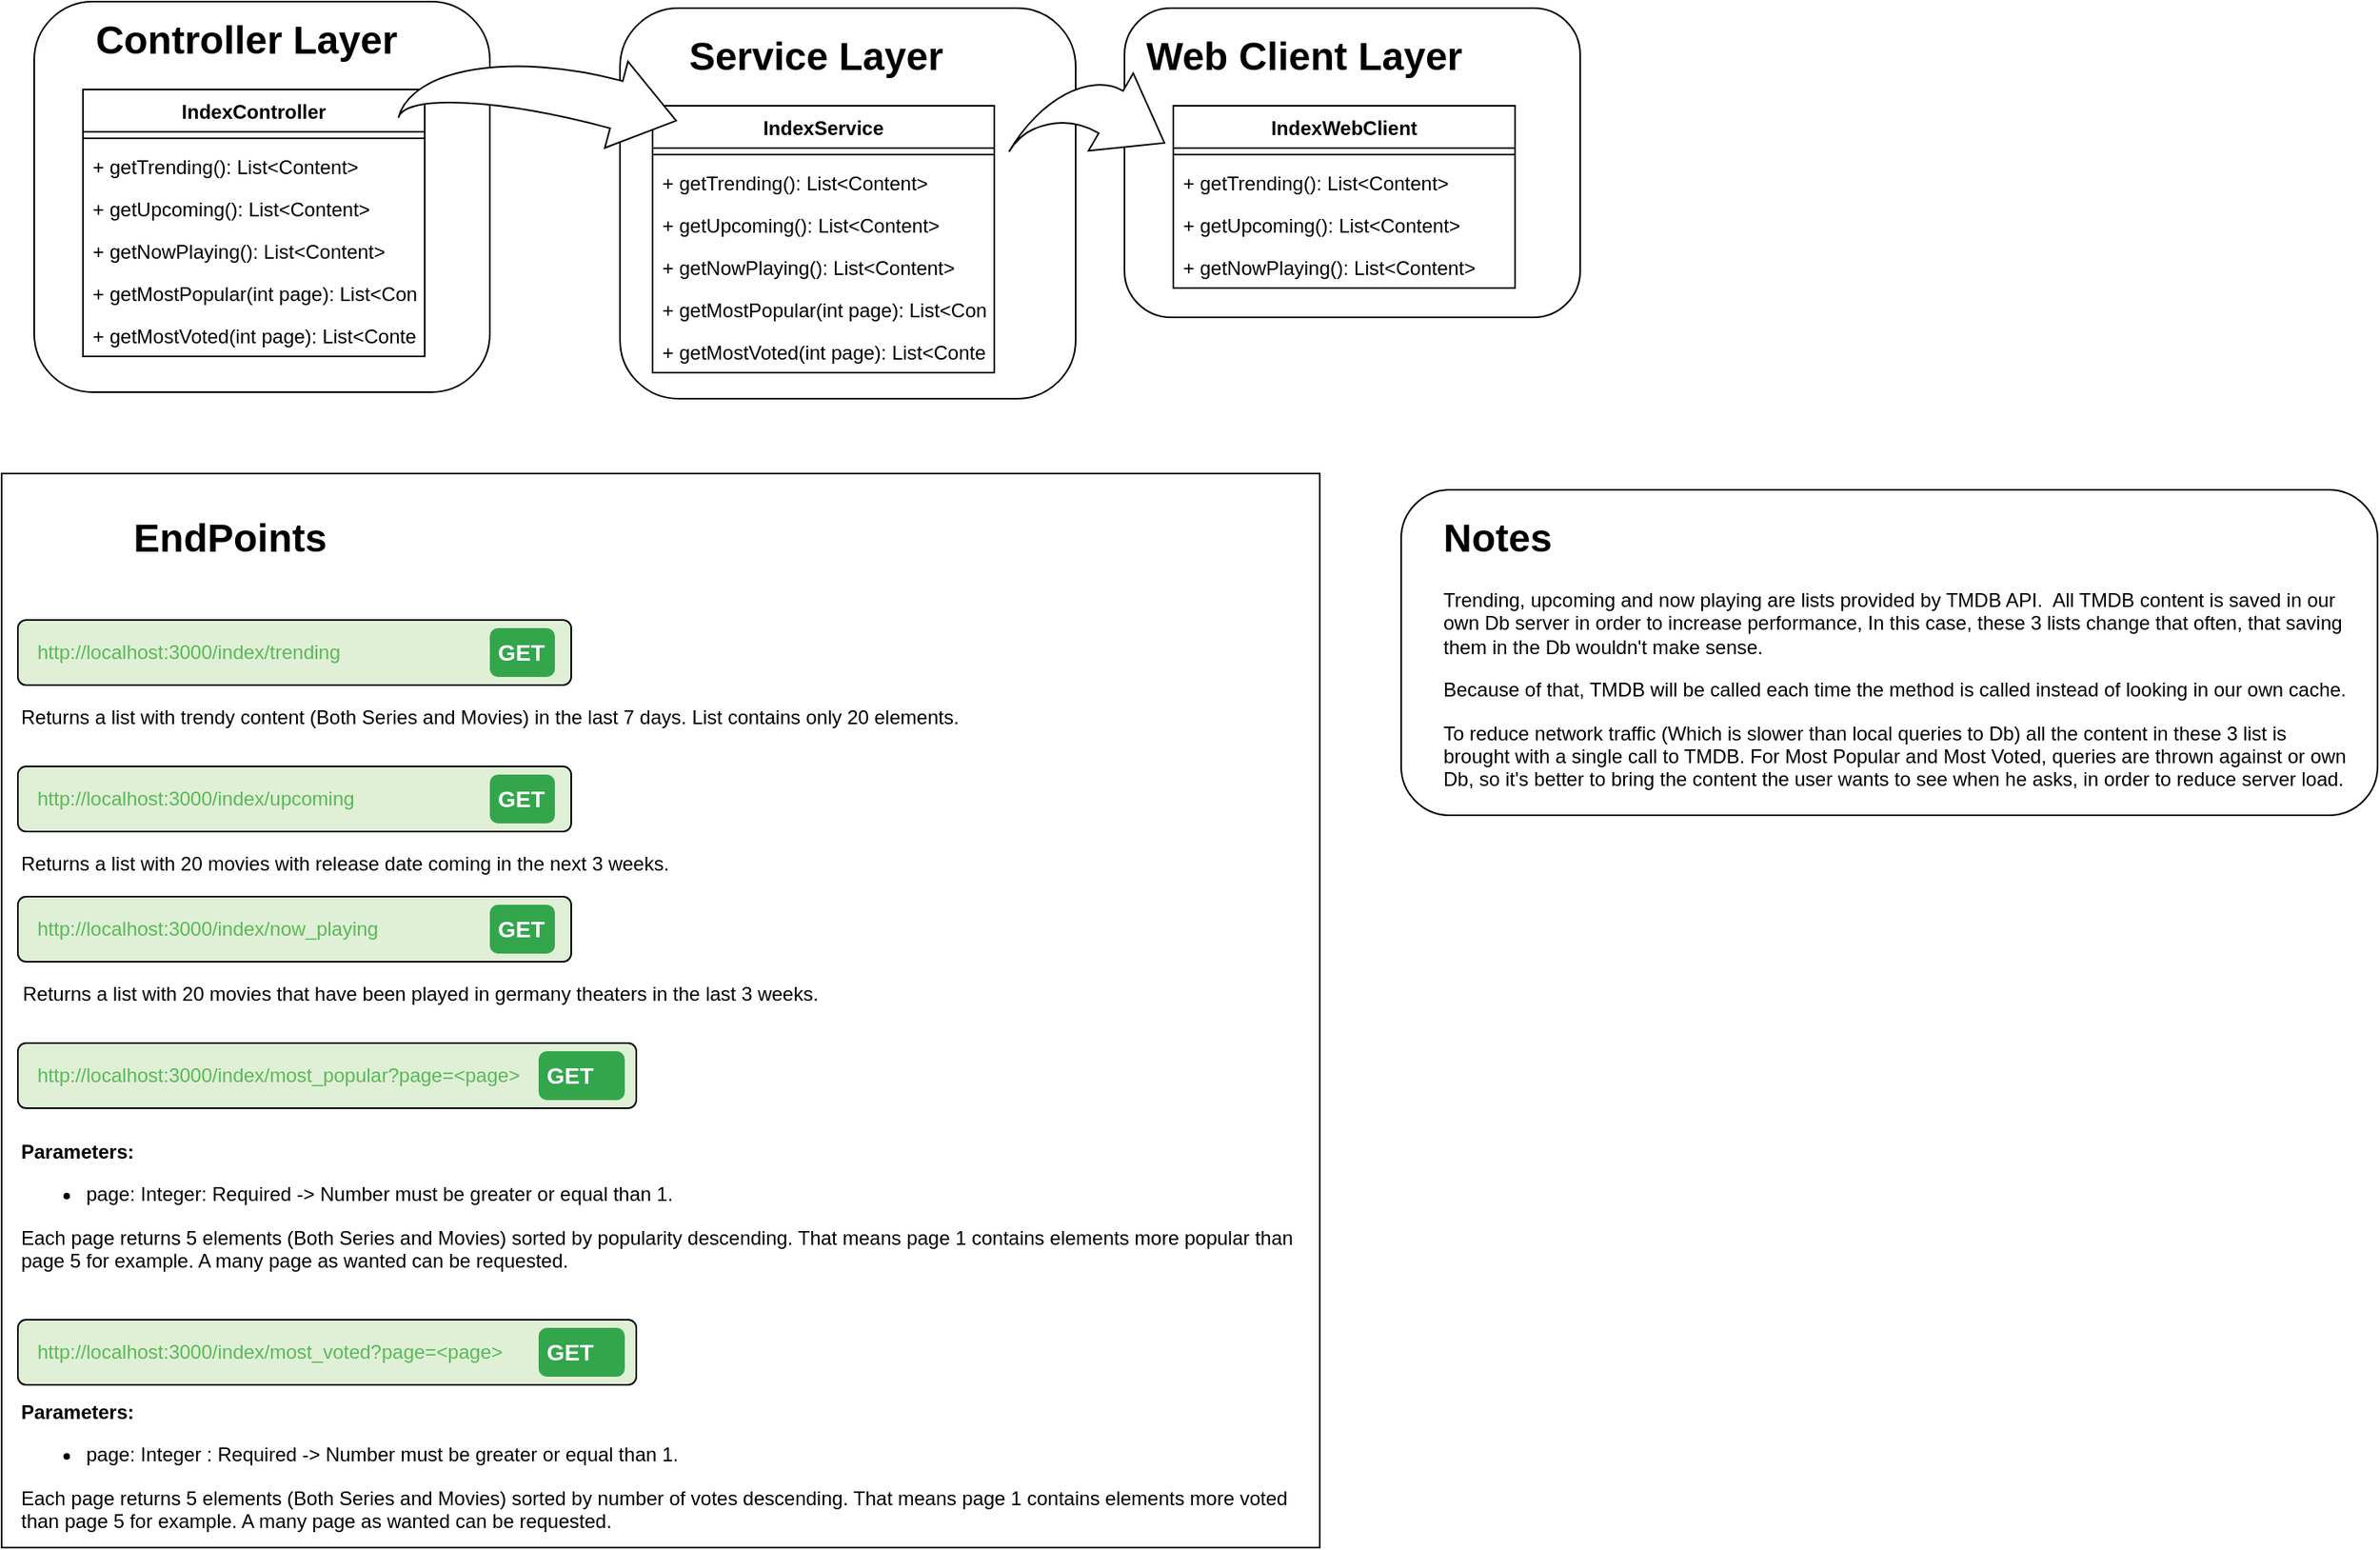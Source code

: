<mxfile version="14.1.1" type="device"><diagram id="SDOFckvVYdK4Csh5Rmiv" name="Page-1"><mxGraphModel dx="1422" dy="526" grid="1" gridSize="10" guides="1" tooltips="1" connect="1" arrows="1" fold="1" page="1" pageScale="1" pageWidth="827" pageHeight="1169" math="0" shadow="0"><root><mxCell id="0"/><mxCell id="1" parent="0"/><mxCell id="GMv4AYNjoJeXrXMUdPas-1" value="" style="rounded=1;whiteSpace=wrap;html=1;" parent="1" vertex="1"><mxGeometry x="-440" y="24" width="280" height="240" as="geometry"/></mxCell><mxCell id="GMv4AYNjoJeXrXMUdPas-2" value="Service Layer" style="text;strokeColor=none;fillColor=none;html=1;fontSize=24;fontStyle=1;verticalAlign=middle;align=center;" parent="1" vertex="1"><mxGeometry x="-430" y="34" width="220" height="40" as="geometry"/></mxCell><mxCell id="GMv4AYNjoJeXrXMUdPas-3" value="IndexService" style="swimlane;fontStyle=1;align=center;verticalAlign=top;childLayout=stackLayout;horizontal=1;startSize=26;horizontalStack=0;resizeParent=1;resizeParentMax=0;resizeLast=0;collapsible=1;marginBottom=0;" parent="1" vertex="1"><mxGeometry x="-420" y="84" width="210" height="164" as="geometry"/></mxCell><mxCell id="GMv4AYNjoJeXrXMUdPas-5" value="" style="line;strokeWidth=1;fillColor=none;align=left;verticalAlign=middle;spacingTop=-1;spacingLeft=3;spacingRight=3;rotatable=0;labelPosition=right;points=[];portConstraint=eastwest;" parent="GMv4AYNjoJeXrXMUdPas-3" vertex="1"><mxGeometry y="26" width="210" height="8" as="geometry"/></mxCell><mxCell id="GMv4AYNjoJeXrXMUdPas-6" value="+ getTrending(): List&lt;Content&gt;&#10;" style="text;strokeColor=none;fillColor=none;align=left;verticalAlign=top;spacingLeft=4;spacingRight=4;overflow=hidden;rotatable=0;points=[[0,0.5],[1,0.5]];portConstraint=eastwest;" parent="GMv4AYNjoJeXrXMUdPas-3" vertex="1"><mxGeometry y="34" width="210" height="26" as="geometry"/></mxCell><mxCell id="GMv4AYNjoJeXrXMUdPas-8" value="+ getUpcoming(): List&lt;Content&gt;&#10;" style="text;strokeColor=none;fillColor=none;align=left;verticalAlign=top;spacingLeft=4;spacingRight=4;overflow=hidden;rotatable=0;points=[[0,0.5],[1,0.5]];portConstraint=eastwest;" parent="GMv4AYNjoJeXrXMUdPas-3" vertex="1"><mxGeometry y="60" width="210" height="26" as="geometry"/></mxCell><mxCell id="GMv4AYNjoJeXrXMUdPas-9" value="+ getNowPlaying(): List&lt;Content&gt;&#10;" style="text;strokeColor=none;fillColor=none;align=left;verticalAlign=top;spacingLeft=4;spacingRight=4;overflow=hidden;rotatable=0;points=[[0,0.5],[1,0.5]];portConstraint=eastwest;" parent="GMv4AYNjoJeXrXMUdPas-3" vertex="1"><mxGeometry y="86" width="210" height="26" as="geometry"/></mxCell><mxCell id="GMv4AYNjoJeXrXMUdPas-10" value="+ getMostPopular(int page): List&lt;Content&gt;" style="text;strokeColor=none;fillColor=none;align=left;verticalAlign=top;spacingLeft=4;spacingRight=4;overflow=hidden;rotatable=0;points=[[0,0.5],[1,0.5]];portConstraint=eastwest;" parent="GMv4AYNjoJeXrXMUdPas-3" vertex="1"><mxGeometry y="112" width="210" height="26" as="geometry"/></mxCell><mxCell id="GMv4AYNjoJeXrXMUdPas-11" value="+ getMostVoted(int page): List&lt;Content&gt;" style="text;strokeColor=none;fillColor=none;align=left;verticalAlign=top;spacingLeft=4;spacingRight=4;overflow=hidden;rotatable=0;points=[[0,0.5],[1,0.5]];portConstraint=eastwest;" parent="GMv4AYNjoJeXrXMUdPas-3" vertex="1"><mxGeometry y="138" width="210" height="26" as="geometry"/></mxCell><mxCell id="GMv4AYNjoJeXrXMUdPas-12" value="" style="rounded=1;whiteSpace=wrap;html=1;" parent="1" vertex="1"><mxGeometry x="-130" y="24" width="280" height="190" as="geometry"/></mxCell><mxCell id="GMv4AYNjoJeXrXMUdPas-13" value="Web Client Layer" style="text;strokeColor=none;fillColor=none;html=1;fontSize=24;fontStyle=1;verticalAlign=middle;align=center;" parent="1" vertex="1"><mxGeometry x="-130" y="34" width="220" height="40" as="geometry"/></mxCell><mxCell id="GMv4AYNjoJeXrXMUdPas-14" value="IndexWebClient" style="swimlane;fontStyle=1;align=center;verticalAlign=top;childLayout=stackLayout;horizontal=1;startSize=26;horizontalStack=0;resizeParent=1;resizeParentMax=0;resizeLast=0;collapsible=1;marginBottom=0;" parent="1" vertex="1"><mxGeometry x="-100" y="84" width="210" height="112" as="geometry"/></mxCell><mxCell id="GMv4AYNjoJeXrXMUdPas-15" value="" style="line;strokeWidth=1;fillColor=none;align=left;verticalAlign=middle;spacingTop=-1;spacingLeft=3;spacingRight=3;rotatable=0;labelPosition=right;points=[];portConstraint=eastwest;" parent="GMv4AYNjoJeXrXMUdPas-14" vertex="1"><mxGeometry y="26" width="210" height="8" as="geometry"/></mxCell><mxCell id="GMv4AYNjoJeXrXMUdPas-16" value="+ getTrending(): List&lt;Content&gt;&#10;" style="text;strokeColor=none;fillColor=none;align=left;verticalAlign=top;spacingLeft=4;spacingRight=4;overflow=hidden;rotatable=0;points=[[0,0.5],[1,0.5]];portConstraint=eastwest;" parent="GMv4AYNjoJeXrXMUdPas-14" vertex="1"><mxGeometry y="34" width="210" height="26" as="geometry"/></mxCell><mxCell id="GMv4AYNjoJeXrXMUdPas-17" value="+ getUpcoming(): List&lt;Content&gt;&#10;" style="text;strokeColor=none;fillColor=none;align=left;verticalAlign=top;spacingLeft=4;spacingRight=4;overflow=hidden;rotatable=0;points=[[0,0.5],[1,0.5]];portConstraint=eastwest;" parent="GMv4AYNjoJeXrXMUdPas-14" vertex="1"><mxGeometry y="60" width="210" height="26" as="geometry"/></mxCell><mxCell id="GMv4AYNjoJeXrXMUdPas-18" value="+ getNowPlaying(): List&lt;Content&gt;&#10;" style="text;strokeColor=none;fillColor=none;align=left;verticalAlign=top;spacingLeft=4;spacingRight=4;overflow=hidden;rotatable=0;points=[[0,0.5],[1,0.5]];portConstraint=eastwest;" parent="GMv4AYNjoJeXrXMUdPas-14" vertex="1"><mxGeometry y="86" width="210" height="26" as="geometry"/></mxCell><mxCell id="GMv4AYNjoJeXrXMUdPas-21" value="" style="html=1;shadow=0;dashed=0;align=center;verticalAlign=middle;shape=mxgraph.arrows2.jumpInArrow;dy=15;dx=38;arrowHead=55;rotation=30;" parent="1" vertex="1"><mxGeometry x="-186.34" y="57.66" width="80" height="80" as="geometry"/></mxCell><mxCell id="GMv4AYNjoJeXrXMUdPas-22" value="" style="rounded=1;whiteSpace=wrap;html=1;" parent="1" vertex="1"><mxGeometry x="40" y="320" width="600" height="200" as="geometry"/></mxCell><mxCell id="GMv4AYNjoJeXrXMUdPas-23" value="&lt;h1&gt;Notes&lt;/h1&gt;&lt;p&gt;Trending, upcoming and now playing are lists provided by TMDB API.&amp;nbsp; All TMDB content is saved in our own Db server in order to increase performance, In this case, these 3 lists change that often, that saving them in the Db wouldn't make sense.&lt;/p&gt;&lt;p&gt;Because of that, TMDB will be called each time the method is called instead of looking in our own cache.&lt;/p&gt;&lt;p&gt;To reduce network traffic (Which is slower than local queries to Db) all the content in these 3 list is brought with a single call to TMDB. For Most Popular and Most Voted, queries are thrown against or own Db, so it's better to bring the content the user wants to see when he asks, in order to reduce server load.&lt;/p&gt;" style="text;html=1;strokeColor=none;fillColor=none;spacing=5;spacingTop=-20;whiteSpace=wrap;overflow=hidden;rounded=0;" parent="1" vertex="1"><mxGeometry x="61" y="330" width="570" height="180" as="geometry"/></mxCell><mxCell id="GMv4AYNjoJeXrXMUdPas-24" value="" style="rounded=1;whiteSpace=wrap;html=1;" parent="1" vertex="1"><mxGeometry x="-800" y="20" width="280" height="240" as="geometry"/></mxCell><mxCell id="GMv4AYNjoJeXrXMUdPas-25" value="Controller Layer" style="text;strokeColor=none;fillColor=none;html=1;fontSize=24;fontStyle=1;verticalAlign=middle;align=center;" parent="1" vertex="1"><mxGeometry x="-780" y="24" width="220" height="40" as="geometry"/></mxCell><mxCell id="GMv4AYNjoJeXrXMUdPas-26" value="IndexController" style="swimlane;fontStyle=1;align=center;verticalAlign=top;childLayout=stackLayout;horizontal=1;startSize=26;horizontalStack=0;resizeParent=1;resizeParentMax=0;resizeLast=0;collapsible=1;marginBottom=0;" parent="1" vertex="1"><mxGeometry x="-770" y="74" width="210" height="164" as="geometry"/></mxCell><mxCell id="GMv4AYNjoJeXrXMUdPas-27" value="" style="line;strokeWidth=1;fillColor=none;align=left;verticalAlign=middle;spacingTop=-1;spacingLeft=3;spacingRight=3;rotatable=0;labelPosition=right;points=[];portConstraint=eastwest;" parent="GMv4AYNjoJeXrXMUdPas-26" vertex="1"><mxGeometry y="26" width="210" height="8" as="geometry"/></mxCell><mxCell id="GMv4AYNjoJeXrXMUdPas-28" value="+ getTrending(): List&lt;Content&gt;&#10;" style="text;strokeColor=none;fillColor=none;align=left;verticalAlign=top;spacingLeft=4;spacingRight=4;overflow=hidden;rotatable=0;points=[[0,0.5],[1,0.5]];portConstraint=eastwest;" parent="GMv4AYNjoJeXrXMUdPas-26" vertex="1"><mxGeometry y="34" width="210" height="26" as="geometry"/></mxCell><mxCell id="GMv4AYNjoJeXrXMUdPas-29" value="+ getUpcoming(): List&lt;Content&gt;&#10;" style="text;strokeColor=none;fillColor=none;align=left;verticalAlign=top;spacingLeft=4;spacingRight=4;overflow=hidden;rotatable=0;points=[[0,0.5],[1,0.5]];portConstraint=eastwest;" parent="GMv4AYNjoJeXrXMUdPas-26" vertex="1"><mxGeometry y="60" width="210" height="26" as="geometry"/></mxCell><mxCell id="GMv4AYNjoJeXrXMUdPas-30" value="+ getNowPlaying(): List&lt;Content&gt;&#10;" style="text;strokeColor=none;fillColor=none;align=left;verticalAlign=top;spacingLeft=4;spacingRight=4;overflow=hidden;rotatable=0;points=[[0,0.5],[1,0.5]];portConstraint=eastwest;" parent="GMv4AYNjoJeXrXMUdPas-26" vertex="1"><mxGeometry y="86" width="210" height="26" as="geometry"/></mxCell><mxCell id="GMv4AYNjoJeXrXMUdPas-31" value="+ getMostPopular(int page): List&lt;Content&gt;" style="text;strokeColor=none;fillColor=none;align=left;verticalAlign=top;spacingLeft=4;spacingRight=4;overflow=hidden;rotatable=0;points=[[0,0.5],[1,0.5]];portConstraint=eastwest;" parent="GMv4AYNjoJeXrXMUdPas-26" vertex="1"><mxGeometry y="112" width="210" height="26" as="geometry"/></mxCell><mxCell id="GMv4AYNjoJeXrXMUdPas-32" value="+ getMostVoted(int page): List&lt;Content&gt;" style="text;strokeColor=none;fillColor=none;align=left;verticalAlign=top;spacingLeft=4;spacingRight=4;overflow=hidden;rotatable=0;points=[[0,0.5],[1,0.5]];portConstraint=eastwest;" parent="GMv4AYNjoJeXrXMUdPas-26" vertex="1"><mxGeometry y="138" width="210" height="26" as="geometry"/></mxCell><mxCell id="GMv4AYNjoJeXrXMUdPas-33" value="" style="html=1;shadow=0;dashed=0;align=center;verticalAlign=middle;shape=mxgraph.arrows2.jumpInArrow;dy=15;dx=38;arrowHead=55;rotation=15;" parent="1" vertex="1"><mxGeometry x="-570" y="44" width="165.36" height="70" as="geometry"/></mxCell><mxCell id="GMv4AYNjoJeXrXMUdPas-34" value="" style="rounded=0;whiteSpace=wrap;html=1;" parent="1" vertex="1"><mxGeometry x="-820" y="310" width="810" height="660" as="geometry"/></mxCell><mxCell id="GMv4AYNjoJeXrXMUdPas-35" value="EndPoints" style="text;strokeColor=none;fillColor=none;html=1;fontSize=24;fontStyle=1;verticalAlign=middle;align=center;" parent="1" vertex="1"><mxGeometry x="-790" y="330" width="220" height="40" as="geometry"/></mxCell><mxCell id="GMv4AYNjoJeXrXMUdPas-38" value="Returns a list with trendy content (Both Series and Movies) in the last 7 days. List contains only 20 elements." style="text;html=1;strokeColor=none;fillColor=none;align=left;verticalAlign=middle;whiteSpace=wrap;rounded=0;" parent="1" vertex="1"><mxGeometry x="-810" y="450" width="790" height="20" as="geometry"/></mxCell><mxCell id="GMv4AYNjoJeXrXMUdPas-40" value="" style="group" parent="1" vertex="1" connectable="0"><mxGeometry x="-810" y="400" width="340" height="40" as="geometry"/></mxCell><mxCell id="GMv4AYNjoJeXrXMUdPas-36" value="http://localhost:3000/index/trending" style="html=1;shadow=0;dashed=0;shape=mxgraph.bootstrap.rrect;rSize=5;strokeWidth=1;fillColor=#E0F0D6;fontColor=#59B958;whiteSpace=wrap;align=left;verticalAlign=middle;spacingLeft=10;" parent="GMv4AYNjoJeXrXMUdPas-40" vertex="1"><mxGeometry width="340" height="40" as="geometry"/></mxCell><mxCell id="GMv4AYNjoJeXrXMUdPas-37" value="GET" style="html=1;shadow=0;dashed=0;shape=mxgraph.bootstrap.rrect;rSize=5;strokeColor=none;strokeWidth=1;fillColor=#33A64C;fontColor=#FFFFFF;whiteSpace=wrap;align=left;verticalAlign=middle;spacingLeft=0;fontStyle=1;fontSize=14;spacing=5;" parent="GMv4AYNjoJeXrXMUdPas-40" vertex="1"><mxGeometry x="290" y="5" width="40" height="30" as="geometry"/></mxCell><mxCell id="GMv4AYNjoJeXrXMUdPas-41" value="" style="group" parent="1" vertex="1" connectable="0"><mxGeometry x="-810" y="490" width="340" height="40" as="geometry"/></mxCell><mxCell id="GMv4AYNjoJeXrXMUdPas-42" value="http://localhost:3000/index/upcoming" style="html=1;shadow=0;dashed=0;shape=mxgraph.bootstrap.rrect;rSize=5;strokeWidth=1;fillColor=#E0F0D6;fontColor=#59B958;whiteSpace=wrap;align=left;verticalAlign=middle;spacingLeft=10;" parent="GMv4AYNjoJeXrXMUdPas-41" vertex="1"><mxGeometry width="340" height="40" as="geometry"/></mxCell><mxCell id="GMv4AYNjoJeXrXMUdPas-43" value="GET" style="html=1;shadow=0;dashed=0;shape=mxgraph.bootstrap.rrect;rSize=5;strokeColor=none;strokeWidth=1;fillColor=#33A64C;fontColor=#FFFFFF;whiteSpace=wrap;align=left;verticalAlign=middle;spacingLeft=0;fontStyle=1;fontSize=14;spacing=5;" parent="GMv4AYNjoJeXrXMUdPas-41" vertex="1"><mxGeometry x="290" y="5" width="40" height="30" as="geometry"/></mxCell><mxCell id="GMv4AYNjoJeXrXMUdPas-45" value="Returns a list with 20 movies with release date coming in the next 3 weeks." style="text;html=1;strokeColor=none;fillColor=none;align=left;verticalAlign=middle;whiteSpace=wrap;rounded=0;" parent="1" vertex="1"><mxGeometry x="-810" y="540" width="790" height="20" as="geometry"/></mxCell><mxCell id="GMv4AYNjoJeXrXMUdPas-46" value="" style="group" parent="1" vertex="1" connectable="0"><mxGeometry x="-810" y="570" width="340" height="40" as="geometry"/></mxCell><mxCell id="GMv4AYNjoJeXrXMUdPas-47" value="http://localhost:3000/index/now_playing" style="html=1;shadow=0;dashed=0;shape=mxgraph.bootstrap.rrect;rSize=5;strokeWidth=1;fillColor=#E0F0D6;fontColor=#59B958;whiteSpace=wrap;align=left;verticalAlign=middle;spacingLeft=10;" parent="GMv4AYNjoJeXrXMUdPas-46" vertex="1"><mxGeometry width="340" height="40" as="geometry"/></mxCell><mxCell id="GMv4AYNjoJeXrXMUdPas-48" value="GET" style="html=1;shadow=0;dashed=0;shape=mxgraph.bootstrap.rrect;rSize=5;strokeColor=none;strokeWidth=1;fillColor=#33A64C;fontColor=#FFFFFF;whiteSpace=wrap;align=left;verticalAlign=middle;spacingLeft=0;fontStyle=1;fontSize=14;spacing=5;" parent="GMv4AYNjoJeXrXMUdPas-46" vertex="1"><mxGeometry x="290" y="5" width="40" height="30" as="geometry"/></mxCell><mxCell id="GMv4AYNjoJeXrXMUdPas-49" value="Returns a list with 20 movies that have been played in germany theaters in the last 3 weeks." style="text;html=1;strokeColor=none;fillColor=none;align=left;verticalAlign=middle;whiteSpace=wrap;rounded=0;" parent="1" vertex="1"><mxGeometry x="-809" y="620" width="790" height="20" as="geometry"/></mxCell><mxCell id="GMv4AYNjoJeXrXMUdPas-50" value="" style="group" parent="1" vertex="1" connectable="0"><mxGeometry x="-810" y="660" width="450" height="40" as="geometry"/></mxCell><mxCell id="GMv4AYNjoJeXrXMUdPas-51" value="http://localhost:3000/index/most_popular?page=&amp;lt;page&amp;gt;" style="html=1;shadow=0;dashed=0;shape=mxgraph.bootstrap.rrect;rSize=5;strokeWidth=1;fillColor=#E0F0D6;fontColor=#59B958;whiteSpace=wrap;align=left;verticalAlign=middle;spacingLeft=10;" parent="GMv4AYNjoJeXrXMUdPas-50" vertex="1"><mxGeometry width="380" height="40" as="geometry"/></mxCell><mxCell id="GMv4AYNjoJeXrXMUdPas-52" value="GET" style="html=1;shadow=0;dashed=0;shape=mxgraph.bootstrap.rrect;rSize=5;strokeColor=none;strokeWidth=1;fillColor=#33A64C;fontColor=#FFFFFF;whiteSpace=wrap;align=left;verticalAlign=middle;spacingLeft=0;fontStyle=1;fontSize=14;spacing=5;" parent="GMv4AYNjoJeXrXMUdPas-50" vertex="1"><mxGeometry x="320.004" y="5" width="52.941" height="30" as="geometry"/></mxCell><mxCell id="GMv4AYNjoJeXrXMUdPas-53" value="&lt;b&gt;Parameters:&lt;/b&gt;&lt;br&gt;&lt;ul&gt;&lt;li&gt;page: Integer: Required -&amp;gt; Number must be greater or equal than 1.&amp;nbsp;&lt;/li&gt;&lt;/ul&gt;Each page returns 5 elements (Both Series and Movies) sorted by popularity descending. That means page 1 contains elements more popular than page 5 for example. A many page as wanted can be requested." style="text;html=1;strokeColor=none;fillColor=none;align=left;verticalAlign=middle;whiteSpace=wrap;rounded=0;" parent="1" vertex="1"><mxGeometry x="-810" y="710" width="790" height="100" as="geometry"/></mxCell><mxCell id="GMv4AYNjoJeXrXMUdPas-56" value="" style="group" parent="1" vertex="1" connectable="0"><mxGeometry x="-810" y="830" width="450" height="40" as="geometry"/></mxCell><mxCell id="GMv4AYNjoJeXrXMUdPas-57" value="http://localhost:3000/index/most_voted?page=&amp;lt;page&amp;gt;" style="html=1;shadow=0;dashed=0;shape=mxgraph.bootstrap.rrect;rSize=5;strokeWidth=1;fillColor=#E0F0D6;fontColor=#59B958;whiteSpace=wrap;align=left;verticalAlign=middle;spacingLeft=10;" parent="GMv4AYNjoJeXrXMUdPas-56" vertex="1"><mxGeometry width="380" height="40" as="geometry"/></mxCell><mxCell id="GMv4AYNjoJeXrXMUdPas-58" value="GET" style="html=1;shadow=0;dashed=0;shape=mxgraph.bootstrap.rrect;rSize=5;strokeColor=none;strokeWidth=1;fillColor=#33A64C;fontColor=#FFFFFF;whiteSpace=wrap;align=left;verticalAlign=middle;spacingLeft=0;fontStyle=1;fontSize=14;spacing=5;" parent="GMv4AYNjoJeXrXMUdPas-56" vertex="1"><mxGeometry x="320.004" y="5" width="52.941" height="30" as="geometry"/></mxCell><mxCell id="GMv4AYNjoJeXrXMUdPas-59" value="&lt;b&gt;Parameters:&lt;/b&gt;&lt;br&gt;&lt;ul&gt;&lt;li&gt;page: Integer : Required -&amp;gt; Number must be greater or equal than 1.&amp;nbsp;&lt;/li&gt;&lt;/ul&gt;Each page returns 5 elements (Both Series and Movies) sorted by number of votes descending. That means page 1 contains elements more voted than page 5 for example. A many page as wanted can be requested." style="text;html=1;strokeColor=none;fillColor=none;align=left;verticalAlign=middle;whiteSpace=wrap;rounded=0;" parent="1" vertex="1"><mxGeometry x="-810" y="870" width="790" height="100" as="geometry"/></mxCell></root></mxGraphModel></diagram></mxfile>
